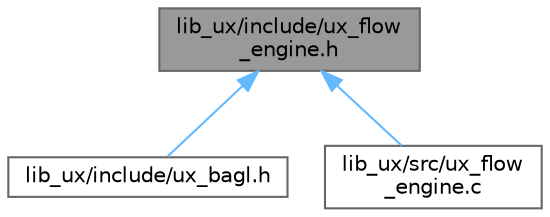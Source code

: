 digraph "lib_ux/include/ux_flow_engine.h"
{
 // LATEX_PDF_SIZE
  bgcolor="transparent";
  edge [fontname=Helvetica,fontsize=10,labelfontname=Helvetica,labelfontsize=10];
  node [fontname=Helvetica,fontsize=10,shape=box,height=0.2,width=0.4];
  Node1 [label="lib_ux/include/ux_flow\l_engine.h",height=0.2,width=0.4,color="gray40", fillcolor="grey60", style="filled", fontcolor="black",tooltip=" "];
  Node1 -> Node2 [dir="back",color="steelblue1",style="solid"];
  Node2 [label="lib_ux/include/ux_bagl.h",height=0.2,width=0.4,color="grey40", fillcolor="white", style="filled",URL="$ux__bagl_8h.html",tooltip=" "];
  Node1 -> Node3 [dir="back",color="steelblue1",style="solid"];
  Node3 [label="lib_ux/src/ux_flow\l_engine.c",height=0.2,width=0.4,color="grey40", fillcolor="white", style="filled",URL="$ux__flow__engine_8c.html",tooltip=" "];
}
